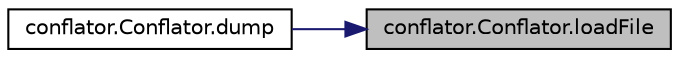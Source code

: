 digraph "conflator.Conflator.loadFile"
{
 // LATEX_PDF_SIZE
  edge [fontname="Helvetica",fontsize="10",labelfontname="Helvetica",labelfontsize="10"];
  node [fontname="Helvetica",fontsize="10",shape=record];
  rankdir="RL";
  Node1 [label="conflator.Conflator.loadFile",height=0.2,width=0.4,color="black", fillcolor="grey75", style="filled", fontcolor="black",tooltip=" "];
  Node1 -> Node2 [dir="back",color="midnightblue",fontsize="10",style="solid",fontname="Helvetica"];
  Node2 [label="conflator.Conflator.dump",height=0.2,width=0.4,color="black", fillcolor="white", style="filled",URL="$classconflator_1_1Conflator.html#a382a5a6b81cda80d141e1b3baa7abc69",tooltip=" "];
}
